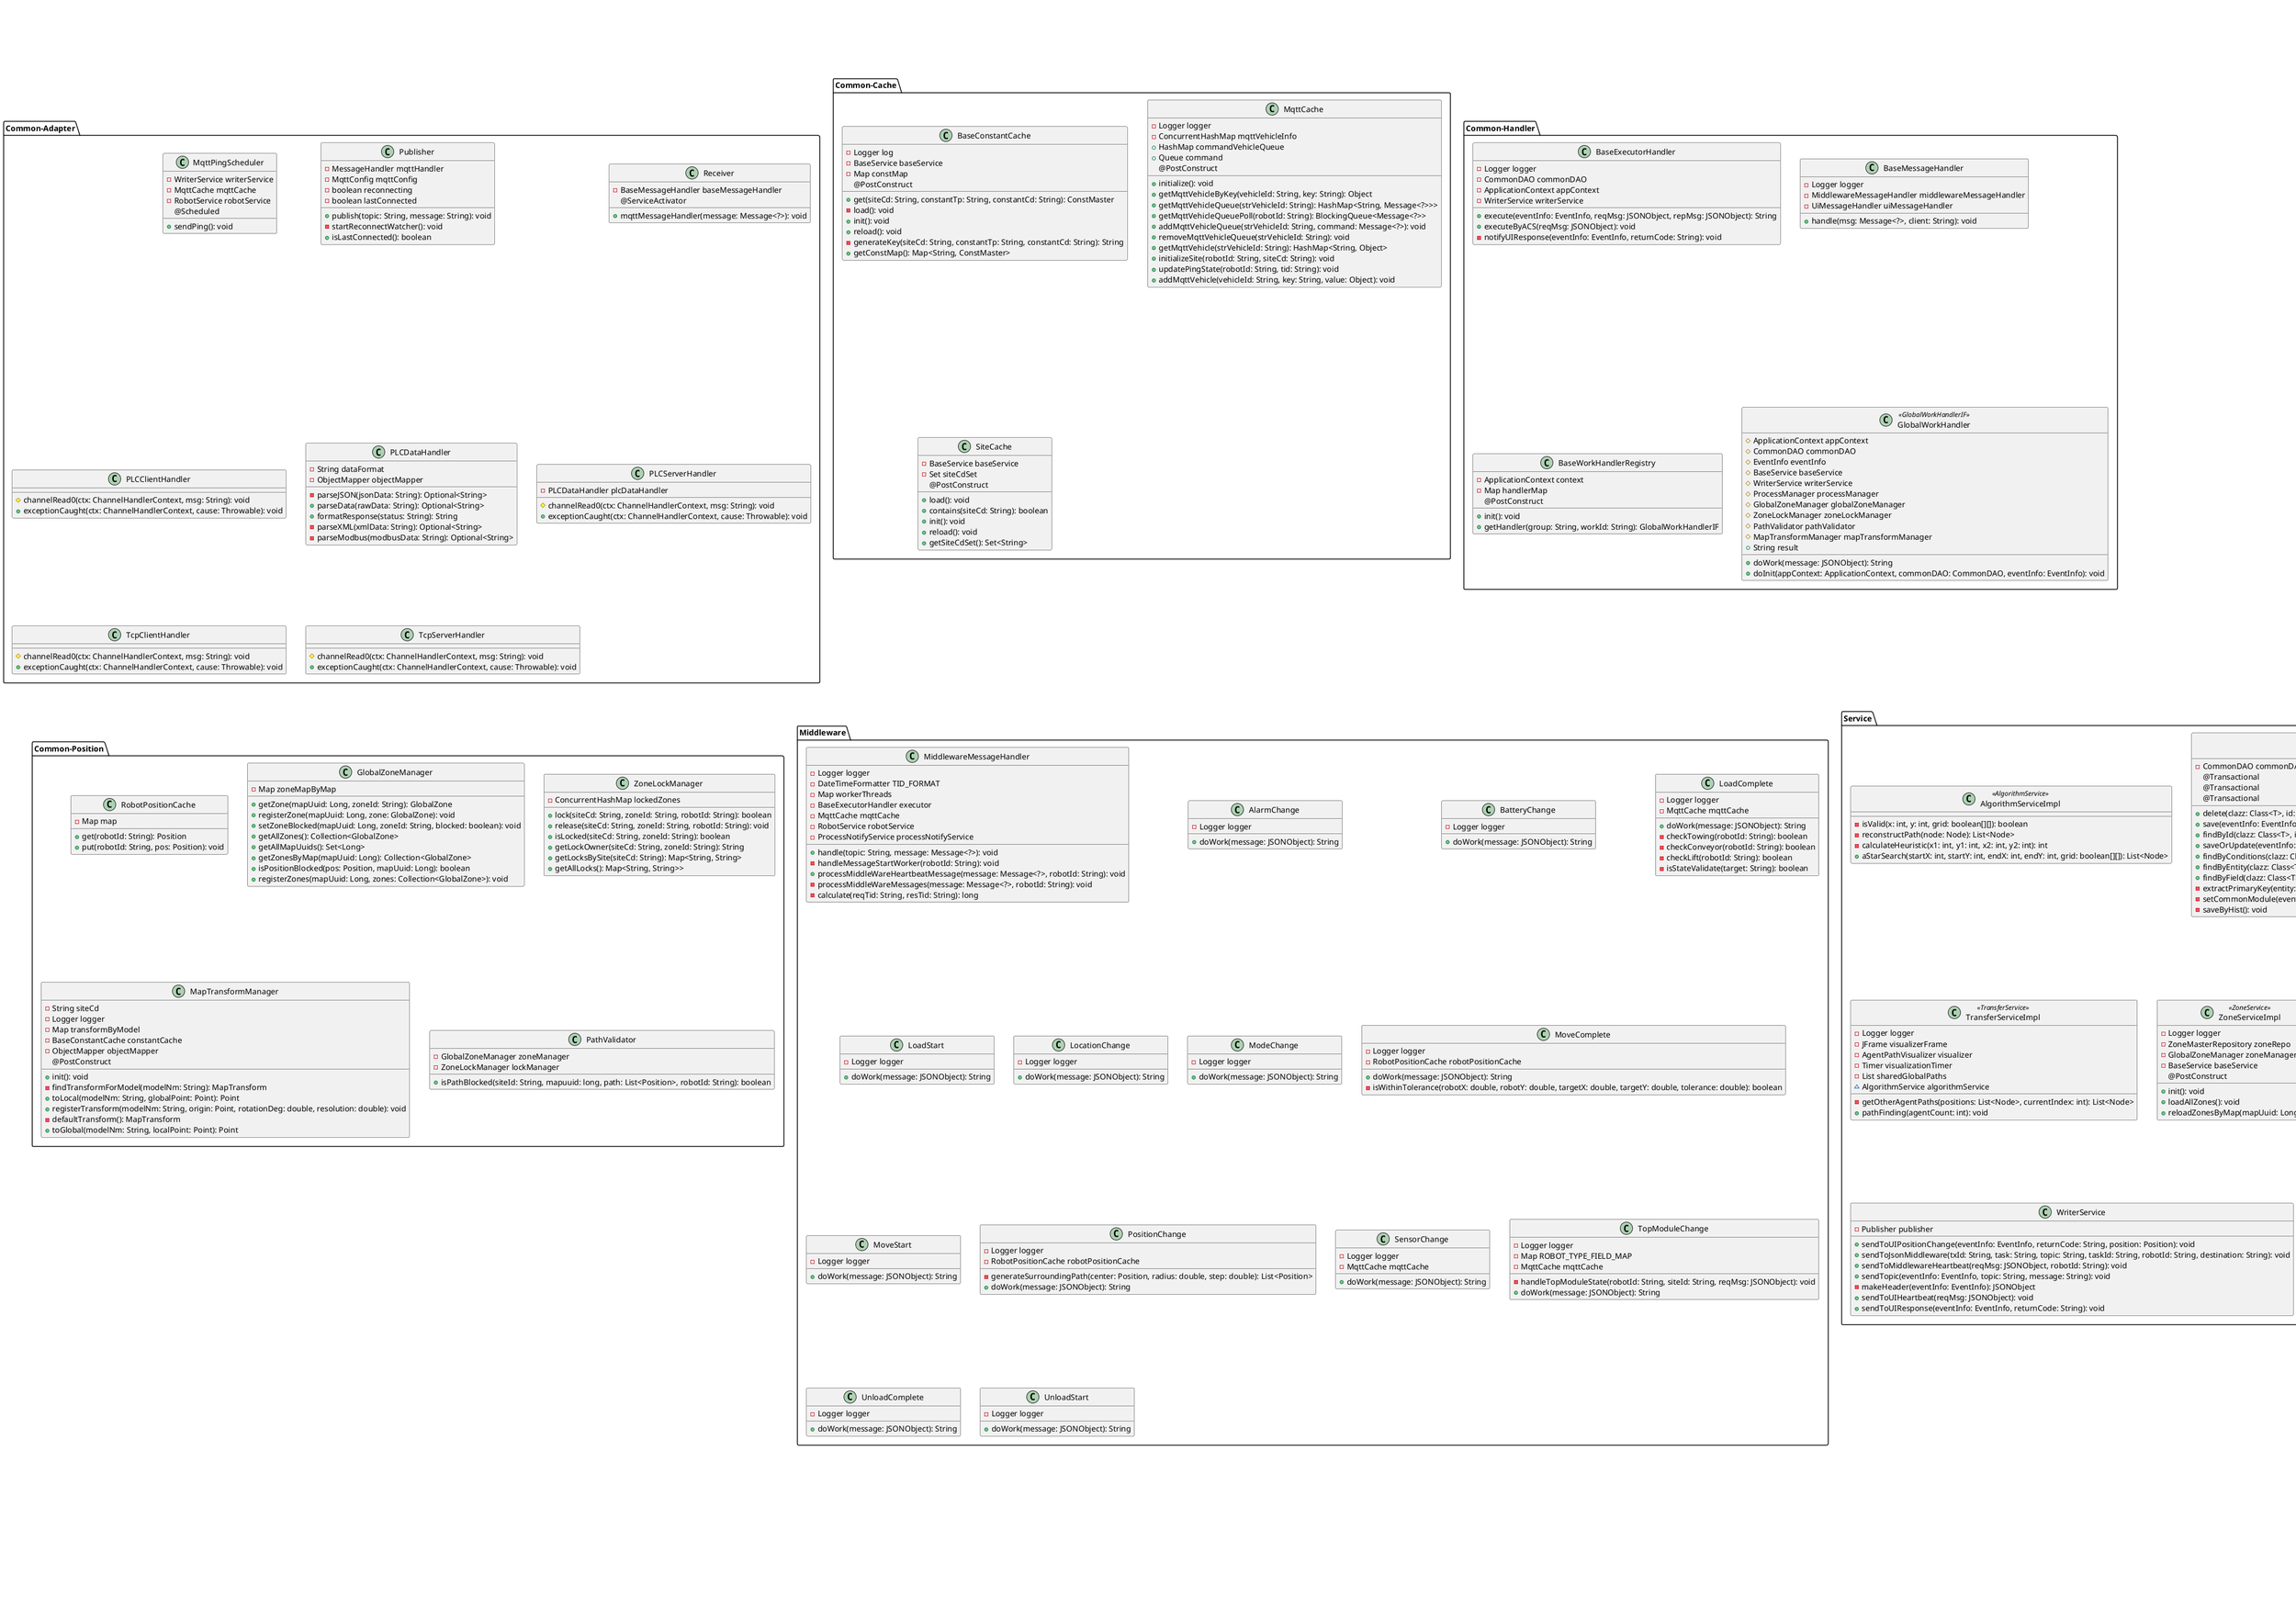 @startuml
MqttPingScheduler --> WriterService : has
MqttPingScheduler --> MqttCache : has
MqttPingScheduler --> RobotService : has
Publisher --> MqttConfig : has
Receiver --> BaseMessageHandler : has
SimpleChannelInboundHandler <|-- PLCClientHandler : extends
SimpleChannelInboundHandler <|-- PLCServerHandler : extends
PLCServerHandler --> PLCDataHandler : has
SimpleChannelInboundHandler <|-- TcpClientHandler : extends
SimpleChannelInboundHandler <|-- TcpServerHandler : extends
BaseConstantCache --> BaseService : has
SiteCache --> BaseService : has
BaseExecutorHandler --> CommonDAO : has
BaseExecutorHandler --> WriterService : has
BaseMessageHandler --> MiddlewareMessageHandler : has
BaseMessageHandler --> UiMessageHandler : has
GlobalWorkHandler ..|> GlobalWorkHandlerIF : implements
interface GlobalWorkHandlerIF {
    +doWork(message: JSONObject): String
    +doInit(appContext: ApplicationContext, commonDAO: CommonDAO, eventInfo: EventInfo): void
}
GlobalWorkHandler --> CommonDAO : has
GlobalWorkHandler --> EventInfo : has
GlobalWorkHandler --> BaseService : has
GlobalWorkHandler --> WriterService : has
GlobalWorkHandler --> ProcessManager : has
GlobalWorkHandler --> GlobalZoneManager : has
GlobalWorkHandler --> ZoneLockManager : has
GlobalWorkHandler --> PathValidator : has
GlobalWorkHandler --> MapTransformManager : has
MapTransformManager --> BaseConstantCache : has
PathValidator --> GlobalZoneManager : has
PathValidator --> ZoneLockManager : has
MiddlewareMessageHandler --> BaseExecutorHandler : has
MiddlewareMessageHandler --> MqttCache : has
MiddlewareMessageHandler --> RobotService : has
MiddlewareMessageHandler --> ProcessNotifyService : has
GlobalWorkHandler <|-- AlarmChange : extends
GlobalWorkHandler <|-- BatteryChange : extends
GlobalWorkHandler <|-- LoadComplete : extends
LoadComplete --> MqttCache : has
GlobalWorkHandler <|-- LoadStart : extends
GlobalWorkHandler <|-- LocationChange : extends
GlobalWorkHandler <|-- ModeChange : extends
GlobalWorkHandler <|-- MoveComplete : extends
MoveComplete --> RobotPositionCache : has
GlobalWorkHandler <|-- MoveStart : extends
GlobalWorkHandler <|-- PositionChange : extends
PositionChange --> RobotPositionCache : has
GlobalWorkHandler <|-- SensorChange : extends
SensorChange --> MqttCache : has
GlobalWorkHandler <|-- TopModuleChange : extends
TopModuleChange --> MqttCache : has
GlobalWorkHandler <|-- UnloadComplete : extends
GlobalWorkHandler <|-- UnloadStart : extends
ProcessManager --> MqttCache : has
ProcessManager --> WriterService : has
ProcessManager --> BaseService : has
ProcessManager --> BaseExecutorHandler : has
ProcessNotifyService --> ProcessManager : has
TransferTaskScheduler --> TaskService : has
TransferTaskScheduler --> SiteCache : has
TransferTaskScheduler --> ZoneLockManager : has
AlgorithmServiceImpl ..|> AlgorithmService : implements
interface AlgorithmService {
    +aStarSearch(startX: int, startY: int, endX: int, endY: int, grid: boolean[][]): List<Node>
}
BaseServiceImpl ..|> BaseService : implements
interface BaseService {
    +delete(clazz: Class<T>, id: Object): boolean
    +save(eventInfo: EventInfo, entity: T): boolean
    +findById(clazz: Class<T>, id: Object): T
    +saveOrUpdate(eventInfo: EventInfo, entity: T): boolean
    +findByConditions(clazz: Class<T>, example: T): List<T>
    +findByEntity(clazz: Class<T>, id: T): T
    +findByField(clazz: Class<T>, field: String, value: Object): List<T>
}
BaseServiceImpl --> CommonDAO : has
RobotServiceImpl ..|> RobotService : implements
interface RobotService {
    +refreshRobotConnectionStatus(robotId: String, siteCd: String): void
    +robotDisconnectionStatus(robotId: String, siteCd: String): void
    +findAllRobots(): List<RobotMaster>
}
RobotServiceImpl --> RobotMasterRepository : has
RobotServiceImpl --> BaseService : has
TransferServiceImpl ..|> TransferService : implements
interface TransferService {
    +pathFinding(agentCount: int): void
}
TransferServiceImpl --> AgentPathVisualizer : has
TransferServiceImpl --> AlgorithmService : has
ZoneServiceImpl ..|> ZoneService : implements
interface ZoneService {
    +loadAllZones(): void
    +reloadZonesByMap(mapUuid: Long): void
}
ZoneServiceImpl --> ZoneMasterRepository : has
ZoneServiceImpl --> GlobalZoneManager : has
ZoneServiceImpl --> BaseService : has
TaskService --> TransferControlRepository : has
TaskService --> RobotMasterRepository : has
TaskService --> BaseService : has
TaskService --> WriterService : has
TaskService --> AsyncConfig : has
TaskService --> BaseConstantCache : has
TaskService --> ProcessManager : has
WriterService --> Publisher : has
UiMessageHandler --> BaseExecutorHandler : has
UiMessageHandler --> WriterService : has
GlobalWorkHandler <|-- CreateTransferControl : extends
package "Common-Adapter" {
class MqttPingScheduler {
    -WriterService writerService
    -MqttCache mqttCache
    -RobotService robotService
    @Scheduled 
    +sendPing(): void
}
class Publisher {
    -MessageHandler mqttHandler
    -MqttConfig mqttConfig
    -boolean reconnecting
    -boolean lastConnected
    +publish(topic: String, message: String): void
    -startReconnectWatcher(): void
    +isLastConnected(): boolean
}
class Receiver {
    -BaseMessageHandler baseMessageHandler
    @ServiceActivator 
    +mqttMessageHandler(message: Message<?>): void
}
class PLCClientHandler {
    #channelRead0(ctx: ChannelHandlerContext, msg: String): void
    +exceptionCaught(ctx: ChannelHandlerContext, cause: Throwable): void
}
class PLCDataHandler {
    -String dataFormat
    -ObjectMapper objectMapper
    -parseJSON(jsonData: String): Optional<String>
    +parseData(rawData: String): Optional<String>
    +formatResponse(status: String): String
    -parseXML(xmlData: String): Optional<String>
    -parseModbus(modbusData: String): Optional<String>
}
class PLCServerHandler {
    -PLCDataHandler plcDataHandler
    #channelRead0(ctx: ChannelHandlerContext, msg: String): void
    +exceptionCaught(ctx: ChannelHandlerContext, cause: Throwable): void
}
class TcpClientHandler {
    #channelRead0(ctx: ChannelHandlerContext, msg: String): void
    +exceptionCaught(ctx: ChannelHandlerContext, cause: Throwable): void
}
class TcpServerHandler {
    #channelRead0(ctx: ChannelHandlerContext, msg: String): void
    +exceptionCaught(ctx: ChannelHandlerContext, cause: Throwable): void
}
}
package "Common-Cache" {
class BaseConstantCache {
    -Logger log
    -BaseService baseService
    -Map constMap
    +get(siteCd: String, constantTp: String, constantCd: String): ConstMaster
    -load(): void
    @PostConstruct 
    +init(): void
    +reload(): void
    -generateKey(siteCd: String, constantTp: String, constantCd: String): String
    +getConstMap(): Map<String, ConstMaster>
}
class MqttCache {
    -Logger logger
    -ConcurrentHashMap mqttVehicleInfo
    +HashMap commandVehicleQueue
    +Queue command
    @PostConstruct 
    +initialize(): void
    +getMqttVehicleByKey(vehicleId: String, key: String): Object
    +getMqttVehicleQueue(strVehicleId: String): HashMap<String, Message<?>>>
    +getMqttVehicleQueuePoll(robotId: String): BlockingQueue<Message<?>>
    +addMqttVehicleQueue(strVehicleId: String, command: Message<?>): void
    +removeMqttVehicleQueue(strVehicleId: String): void
    +getMqttVehicle(strVehicleId: String): HashMap<String, Object>
    +initializeSite(robotId: String, siteCd: String): void
    +updatePingState(robotId: String, tid: String): void
    +addMqttVehicle(vehicleId: String, key: String, value: Object): void
}
class SiteCache {
    -BaseService baseService
    -Set siteCdSet
    +load(): void
    +contains(siteCd: String): boolean
    @PostConstruct 
    +init(): void
    +reload(): void
    +getSiteCdSet(): Set<String>
}
}
package "Common-Handler" {
class BaseExecutorHandler {
    -Logger logger
    -CommonDAO commonDAO
    -ApplicationContext appContext
    -WriterService writerService
    +execute(eventInfo: EventInfo, reqMsg: JSONObject, repMsg: JSONObject): String
    +executeByACS(reqMsg: JSONObject): void
    -notifyUIResponse(eventInfo: EventInfo, returnCode: String): void
}
class BaseMessageHandler {
    -Logger logger
    -MiddlewareMessageHandler middlewareMessageHandler
    -UiMessageHandler uiMessageHandler
    +handle(msg: Message<?>, client: String): void
}
class BaseWorkHandlerRegistry {
    -ApplicationContext context
    -Map handlerMap
    @PostConstruct 
    +init(): void
    +getHandler(group: String, workId: String): GlobalWorkHandlerIF
}
class GlobalWorkHandler <<GlobalWorkHandlerIF>> {
    #ApplicationContext appContext
    #CommonDAO commonDAO
    #EventInfo eventInfo
    #BaseService baseService
    #WriterService writerService
    #ProcessManager processManager
    #GlobalZoneManager globalZoneManager
    #ZoneLockManager zoneLockManager
    #PathValidator pathValidator
    #MapTransformManager mapTransformManager
    +String result
    +doWork(message: JSONObject): String
    +doInit(appContext: ApplicationContext, commonDAO: CommonDAO, eventInfo: EventInfo): void
}
}
package "Common-Loader" {
class BaseWorkClassLoader {
    -Logger logger
    #Map lstWorkClass
    -Object lockObject
    @PostConstruct 
    +initialize(): void
    +initWorkClass(baseWorkClass: Class<?>, workPackage: String): void
    -initWorkClass(objName: String, grpName: String, clsName: String): void
    -initWorkClass(): void
    +getWorkObject(workGroupId: String, workId: String): GlobalWorkHandlerIF
}
}
package "Common-Position" {
class RobotPositionCache {
    -Map map
    +get(robotId: String): Position
    +put(robotId: String, pos: Position): void
}
class GlobalZoneManager {
    -Map zoneMapByMap
    +getZone(mapUuid: Long, zoneId: String): GlobalZone
    +registerZone(mapUuid: Long, zone: GlobalZone): void
    +setZoneBlocked(mapUuid: Long, zoneId: String, blocked: boolean): void
    +getAllZones(): Collection<GlobalZone>
    +getAllMapUuids(): Set<Long>
    +getZonesByMap(mapUuid: Long): Collection<GlobalZone>
    +isPositionBlocked(pos: Position, mapUuid: Long): boolean
    +registerZones(mapUuid: Long, zones: Collection<GlobalZone>): void
}
class ZoneLockManager {
    -ConcurrentHashMap lockedZones
    +lock(siteCd: String, zoneId: String, robotId: String): boolean
    +release(siteCd: String, zoneId: String, robotId: String): void
    +isLocked(siteCd: String, zoneId: String): boolean
    +getLockOwner(siteCd: String, zoneId: String): String
    +getLocksBySite(siteCd: String): Map<String, String>
    +getAllLocks(): Map<String, String>>
}
class MapTransformManager {
    -String siteCd
    -Logger logger
    -Map transformByModel
    -BaseConstantCache constantCache
    -ObjectMapper objectMapper
    @PostConstruct 
    +init(): void
    -findTransformForModel(modelNm: String): MapTransform
    +toLocal(modelNm: String, globalPoint: Point): Point
    +registerTransform(modelNm: String, origin: Point, rotationDeg: double, resolution: double): void
    -defaultTransform(): MapTransform
    +toGlobal(modelNm: String, localPoint: Point): Point
}
class PathValidator {
    -GlobalZoneManager zoneManager
    -ZoneLockManager lockManager
    +isPathBlocked(siteId: String, mapuuid: long, path: List<Position>, robotId: String): boolean
}
}
package "Controller" {
class restController {
}
}
package "Middleware" {
class MiddlewareMessageHandler {
    -Logger logger
    -DateTimeFormatter TID_FORMAT
    -Map workerThreads
    -BaseExecutorHandler executor
    -MqttCache mqttCache
    -RobotService robotService
    -ProcessNotifyService processNotifyService
    +handle(topic: String, message: Message<?>): void
    -handleMessageStartWorker(robotId: String): void
    +processMiddleWareHeartbeatMessage(message: Message<?>, robotId: String): void
    -processMiddleWareMessages(message: Message<?>, robotId: String): void
    -calculate(reqTid: String, resTid: String): long
}
class AlarmChange {
    -Logger logger
    +doWork(message: JSONObject): String
}
class BatteryChange {
    -Logger logger
    +doWork(message: JSONObject): String
}
class LoadComplete {
    -Logger logger
    -MqttCache mqttCache
    +doWork(message: JSONObject): String
    -checkTowing(robotId: String): boolean
    -checkConveyor(robotId: String): boolean
    -checkLift(robotId: String): boolean
    -isStateValidate(target: String): boolean
}
class LoadStart {
    -Logger logger
    +doWork(message: JSONObject): String
}
class LocationChange {
    -Logger logger
    +doWork(message: JSONObject): String
}
class ModeChange {
    -Logger logger
    +doWork(message: JSONObject): String
}
class MoveComplete {
    -Logger logger
    -RobotPositionCache robotPositionCache
    +doWork(message: JSONObject): String
    -isWithinTolerance(robotX: double, robotY: double, targetX: double, targetY: double, tolerance: double): boolean
}
class MoveStart {
    -Logger logger
    +doWork(message: JSONObject): String
}
class PositionChange {
    -Logger logger
    -RobotPositionCache robotPositionCache
    -generateSurroundingPath(center: Position, radius: double, step: double): List<Position>
    +doWork(message: JSONObject): String
}
class SensorChange {
    -Logger logger
    -MqttCache mqttCache
    +doWork(message: JSONObject): String
}
class TopModuleChange {
    -Logger logger
    -Map ROBOT_TYPE_FIELD_MAP
    -MqttCache mqttCache
    -handleTopModuleState(robotId: String, siteId: String, reqMsg: JSONObject): void
    +doWork(message: JSONObject): String
}
class UnloadComplete {
    -Logger logger
    +doWork(message: JSONObject): String
}
class UnloadStart {
    -Logger logger
    +doWork(message: JSONObject): String
}
}
package "Process" {
class ProcessManager {
    -Logger logger
    -MqttCache mqttCache
    -WriterService writerService
    -BaseService baseService
    -BaseExecutorHandler executor
    -Map robotExecutors
    -Map processMap
    -Map eventInfoMap
    -Map reqMsgMap
    -Set runningRobots
    -int MAX_RETRY
    -int RESPONSE_TIMEOUT_SEC
    -int STATE_TIMEOUT_MIN
    +getCurrentDestination(robotId: String): String
    +getAllRobotStatuses(): List<ProcessManager$RobotTaskStatus>
    +getCurrentTaskStatus(robotId: String): RobotTaskStatus
    +jobCompleted(ctx: ProcessFlowContext, txId: String, source: String, dest: String): void
    -executeWithRetry(taskAction: Runnable, taskName: String, ctx: ProcessFlowContext): void
    +unLoadTask(ctx: ProcessFlowContext, txId: String, destination: String): void
    +loadTask(ctx: ProcessFlowContext, txId: String, destination: String): void
    +moveTask(ctx: ProcessFlowContext, txId: String, destination: String): void
    -runProcess(ctx: ProcessFlowContext, source: String, dest: String): void
    -executeHandler(eventInfo: EventInfo, reqMsg: JSONObject): void
    +addEvent(eventInfo: EventInfo, reqMsg: JSONObject): void
    +reserveRobot(robotId: String): boolean
    +tryStartProcess(processId: String, robotId: String, siteId: String, source: String, dest: String): void
    +tryRejectProcess(processId: String): boolean
    +notifyResponse(transactionId: String): void
    +notifyState(transactionId: String, status: String): void
}
class ProcessNotifyService {
    -Map robotExecutors
    -ProcessManager processManager
    -getExecutor(robotId: String): ExecutorService
    +notifyResponse(txId: String, robotId: String): void
    +notifyState(txId: String, info: EventInfo, reqMsg: JSONObject, robotId: String): void
}
}
package "Repository" {
class CommonDAO {
    -EntityManager entityManager
    +update(entity: T): boolean
    +insert(entity: T): boolean
    +delete(clazz: Class<T>, id: Object): boolean
    +selectOne(clazz: Class<T>, example: T): T
    -isInvalidValue(value: Object, field: Field): boolean
    -getAllFields(clazz: Class<?>): List<Field>
    +selectOneById(clazz: Class<T>, primaryId: Object): T
    +selectList(clazz: Class<T>, example: T): List<T>
    +selectList(clazz: Class<T>, field: String, value: Object): List<T>
}
}
package "Scheduler" {
class TransferTaskScheduler {
    -Logger log
    -TaskService taskService
    -SiteCache siteCache
    -ZoneLockManager zoneLockManager
    +test(): void
    @Scheduled 
    +scheduleTransferAssignments(): void
    -parsePoint(max: Point, min: Point): Point
}
}
package "Service" {
class AlgorithmServiceImpl <<AlgorithmService>> {
    -isValid(x: int, y: int, grid: boolean[][]): boolean
    -reconstructPath(node: Node): List<Node>
    -calculateHeuristic(x1: int, y1: int, x2: int, y2: int): int
    +aStarSearch(startX: int, startY: int, endX: int, endY: int, grid: boolean[][]): List<Node>
}
class BaseServiceImpl <<BaseService>> {
    -CommonDAO commonDAO
    @Transactional 
    +delete(clazz: Class<T>, id: Object): boolean
    @Transactional 
    +save(eventInfo: EventInfo, entity: T): boolean
    +findById(clazz: Class<T>, id: Object): T
    @Transactional 
    +saveOrUpdate(eventInfo: EventInfo, entity: T): boolean
    +findByConditions(clazz: Class<T>, example: T): List<T>
    +findByEntity(clazz: Class<T>, entity: T): T
    +findByField(clazz: Class<T>, field: String, value: Object): List<T>
    -extractPrimaryKey(entity: Object): Object
    -setCommonModule(eventInfo: EventInfo, entity: Object, isNew: boolean): void
    -saveByHist(): void
}
class RobotServiceImpl <<RobotService>> {
    -Logger log
    -RobotMasterRepository robotMasterRepository
    -BaseService baseService
    +refreshRobotConnectionStatus(robotId: String, siteCd: String): void
    +robotDisconnectionStatus(robotId: String, siteCd: String): void
    +findAllRobots(): List<RobotMaster>
}
class TransferServiceImpl <<TransferService>> {
    -Logger logger
    -JFrame visualizerFrame
    -AgentPathVisualizer visualizer
    -Timer visualizationTimer
    -List sharedGlobalPaths
    ~AlgorithmService algorithmService
    -getOtherAgentPaths(positions: List<Node>, currentIndex: int): List<Node>
    +pathFinding(agentCount: int): void
}
class ZoneServiceImpl <<ZoneService>> {
    -Logger logger
    -ZoneMasterRepository zoneRepo
    -GlobalZoneManager zoneManager
    -BaseService baseService
    @PostConstruct 
    +init(): void
    +loadAllZones(): void
    +reloadZonesByMap(mapUuid: Long): void
}
class TaskService {
    -Logger log
    -TransferControlRepository transferRepository
    -RobotMasterRepository robotMasterRepository
    -BaseService baseService
    -WriterService writerService
    -AsyncConfig asyncConfig
    -BaseConstantCache baseConstantCache
    -ProcessManager processManager
    -getDistance(p1: Point2D, p2: Point2D): double
    +assignReadyTransfers(siteCd: String): void
    -assignTransferToRobot(transfer: TransferControl): void
    -getAvailableRobotsInSameMap(robotlst: List<RobotMaster>, mapUuid: Long, siteCd: String): Map<String, NodeMaster>
    -filterRobotsInNodeMap(robotlst: List<RobotMaster>, validNodeIds: Set<String>): List<RobotMaster>
    -selectAndReserveRobot(candidates: List<RobotMaster>, nodeMap: Map<String, NodeMaster>, source: Point2D): RobotMaster
    -parsePoint(x: String, y: String): Double
    -transerSetQueue(eventInfo: EventInfo, transfer: TransferControl): void
}
class WriterService {
    -Publisher publisher
    +sendToUIPositionChange(eventInfo: EventInfo, returnCode: String, position: Position): void
    +sendToJsonMiddleware(txId: String, task: String, topic: String, taskId: String, robotId: String, destination: String): void
    +sendToMiddlewareHeartbeat(reqMsg: JSONObject, robotId: String): void
    +sendTopic(eventInfo: EventInfo, topic: String, message: String): void
    -makeHeader(eventInfo: EventInfo): JSONObject
    +sendToUIHeartbeat(reqMsg: JSONObject): void
    +sendToUIResponse(eventInfo: EventInfo, returnCode: String): void
}
}
package "UI" {
class UiMessageHandler {
    -Logger logger
    -BaseExecutorHandler executor
    -WriterService writerService
    +handle(topic: String, msg: Message<?>): void
    +processUIHeartbeatMessage(message: Message<?>): void
    -processUIMessages(message: Message<?>): void
}
class CreateTransferControl {
    -Logger logger
    +doWork(message: JSONObject): String
}
}
@enduml
